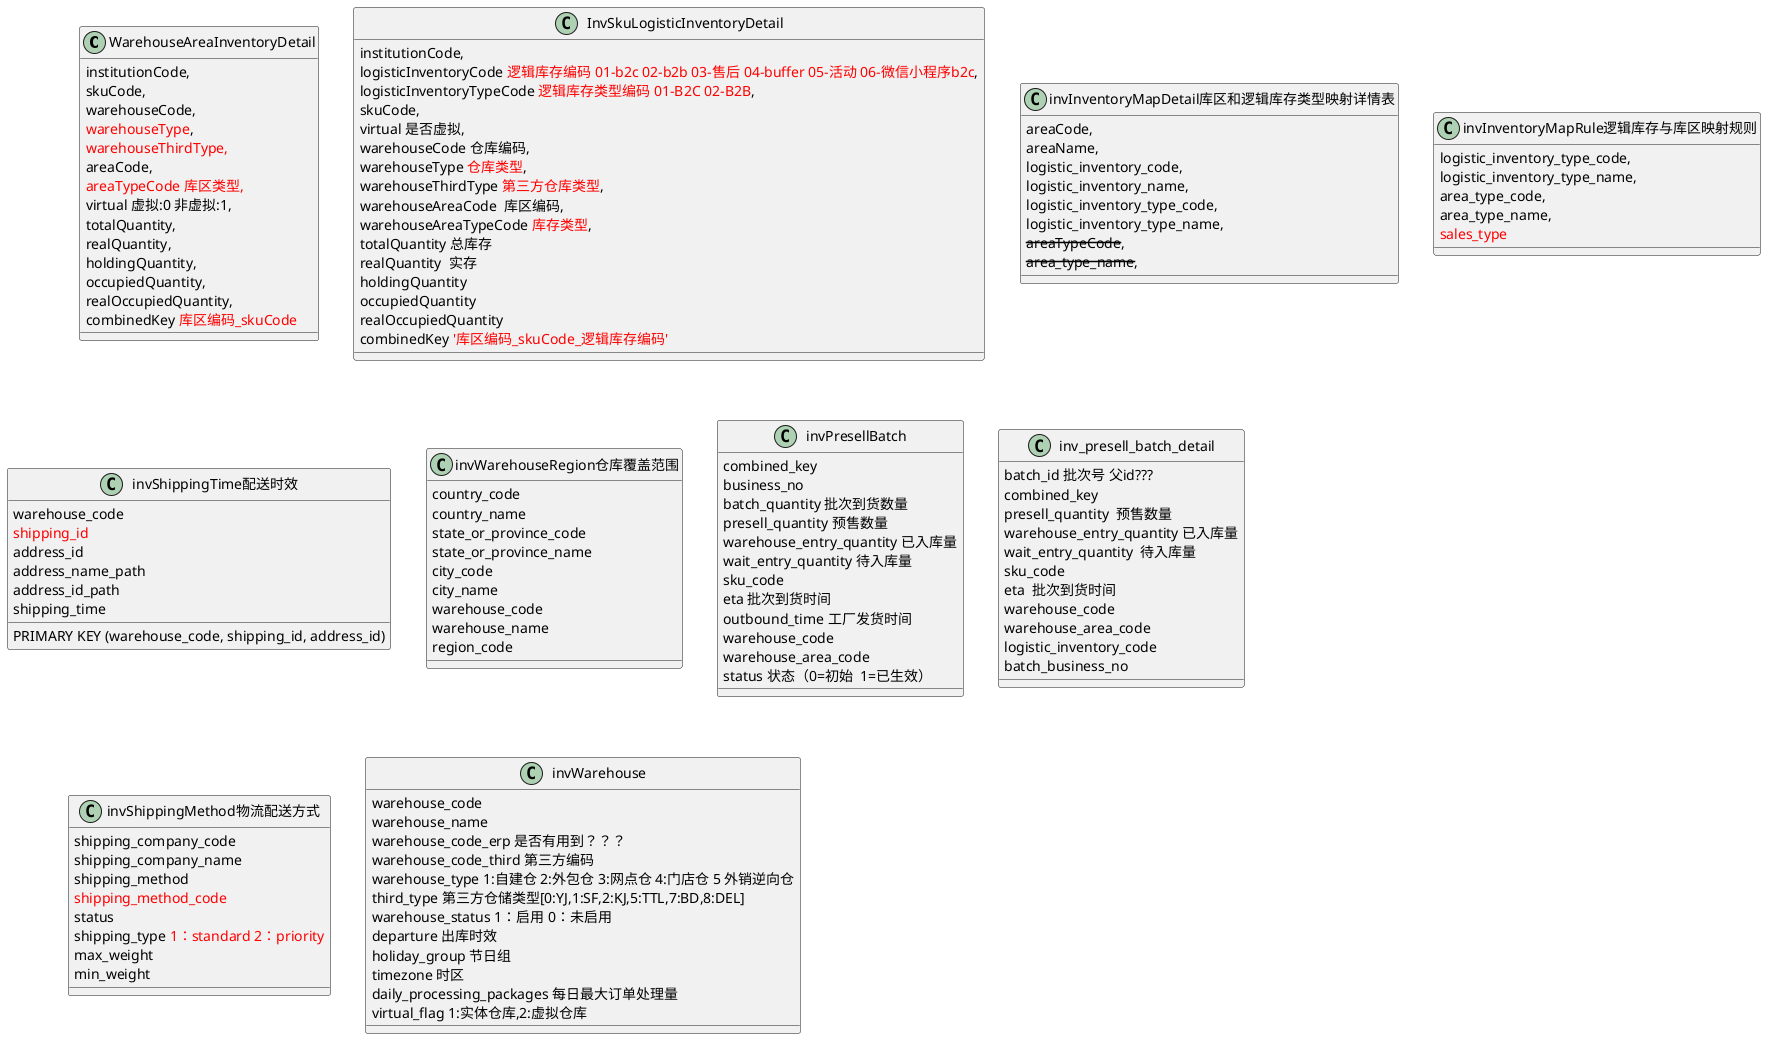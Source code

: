 @startuml
class WarehouseAreaInventoryDetail {
    institutionCode,
    skuCode,
    warehouseCode,
    <font color=red>warehouseType</font>,
    <font color=red>warehouseThirdType<font color=red>,
    areaCode,
    <font color=red>areaTypeCode 库区类型,
    virtual 虚拟:0 非虚拟:1,
    totalQuantity,
    realQuantity,
    holdingQuantity,
    occupiedQuantity,
    realOccupiedQuantity,
    combinedKey <font color=red>库区编码_skuCode<font color=red>
}

class InvSkuLogisticInventoryDetail {
    institutionCode,
    logisticInventoryCode <font color=red>逻辑库存编码 01-b2c 02-b2b 03-售后 04-buffer 05-活动 06-微信小程序b2c</font>,
    logisticInventoryTypeCode <font color=red>逻辑库存类型编码 01-B2C 02-B2B</font>,
    skuCode,
    virtual 是否虚拟,
    warehouseCode 仓库编码,
    warehouseType <font color=red>仓库类型</font>,
    warehouseThirdType <font color=red>第三方仓库类型</font>,
    warehouseAreaCode  库区编码,
    warehouseAreaTypeCode <font color=red>库存类型</font>,
    totalQuantity 总库存
    realQuantity  实存
    holdingQuantity
    occupiedQuantity
    realOccupiedQuantity
    combinedKey <font color=red>'库区编码_skuCode_逻辑库存编码'</font>
}

class invInventoryMapDetail库区和逻辑库存类型映射详情表{
    areaCode,
    areaName,
    logistic_inventory_code,
    logistic_inventory_name,
    logistic_inventory_type_code,
    logistic_inventory_type_name,
    --areaTypeCode--,
    --area_type_name--,
}

class invInventoryMapRule逻辑库存与库区映射规则 {
logistic_inventory_type_code,
logistic_inventory_type_name,
area_type_code,
area_type_name,
<font color=red>sales_type</font>
}

class invShippingTime配送时效{
    warehouse_code
    <font color=red>shipping_id</font>
    address_id
    address_name_path
    address_id_path
    shipping_time
    PRIMARY KEY (warehouse_code, shipping_id, address_id)
}

class invWarehouseRegion仓库覆盖范围{
    country_code
    country_name
    state_or_province_code
    state_or_province_name
    city_code
    city_name
    warehouse_code
    warehouse_name
    region_code
}

class invPresellBatch{
    combined_key
    business_no
    batch_quantity 批次到货数量
    presell_quantity 预售数量
    warehouse_entry_quantity 已入库量
    wait_entry_quantity 待入库量
    sku_code
    eta 批次到货时间
    outbound_time 工厂发货时间
    warehouse_code
    warehouse_area_code
    status 状态（0=初始  1=已生效）
}

class inv_presell_batch_detail{
    batch_id 批次号 父id???
    combined_key
    presell_quantity  预售数量
    warehouse_entry_quantity 已入库量
    wait_entry_quantity  待入库量
    sku_code
    eta  批次到货时间
    warehouse_code
    warehouse_area_code
    logistic_inventory_code
    batch_business_no
}

class invShippingMethod物流配送方式 {
    shipping_company_code
    shipping_company_name
    shipping_method
    <font color=red>shipping_method_code</font>
    status
    shipping_type <font color=red>1：standard 2：priority</font>
    max_weight
    min_weight
}

class invWarehouse {
    warehouse_code
    warehouse_name
    warehouse_code_erp 是否有用到？？？
    warehouse_code_third 第三方编码
    warehouse_type 1:自建仓 2:外包仓 3:网点仓 4:门店仓 5 外销逆向仓
    third_type 第三方仓储类型[0:YJ,1:SF,2:KJ,5:TTL,7:BD,8:DEL]
    warehouse_status 1：启用 0：未启用
    departure 出库时效
    holiday_group 节日组
    timezone 时区
    daily_processing_packages 每日最大订单处理量
    virtual_flag 1:实体仓库,2:虚拟仓库
}



@enduml